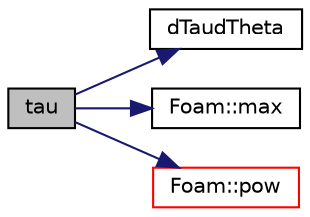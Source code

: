 digraph "tau"
{
  bgcolor="transparent";
  edge [fontname="Helvetica",fontsize="10",labelfontname="Helvetica",labelfontsize="10"];
  node [fontname="Helvetica",fontsize="10",shape=record];
  rankdir="LR";
  Node28 [label="tau",height=0.2,width=0.4,color="black", fillcolor="grey75", style="filled", fontcolor="black"];
  Node28 -> Node29 [color="midnightblue",fontsize="10",style="solid",fontname="Helvetica"];
  Node29 [label="dTaudTheta",height=0.2,width=0.4,color="black",URL="$a25401.html#a9d326c9d0293a0872ca85acf4784a7a6",tooltip="Collision stress derivaive w.r.t. the volume fraction. "];
  Node28 -> Node30 [color="midnightblue",fontsize="10",style="solid",fontname="Helvetica"];
  Node30 [label="Foam::max",height=0.2,width=0.4,color="black",URL="$a21851.html#ac993e906cf2774ae77e666bc24e81733"];
  Node28 -> Node31 [color="midnightblue",fontsize="10",style="solid",fontname="Helvetica"];
  Node31 [label="Foam::pow",height=0.2,width=0.4,color="red",URL="$a21851.html#a7500c8e9d27a442adc75e287de074c7c"];
}
